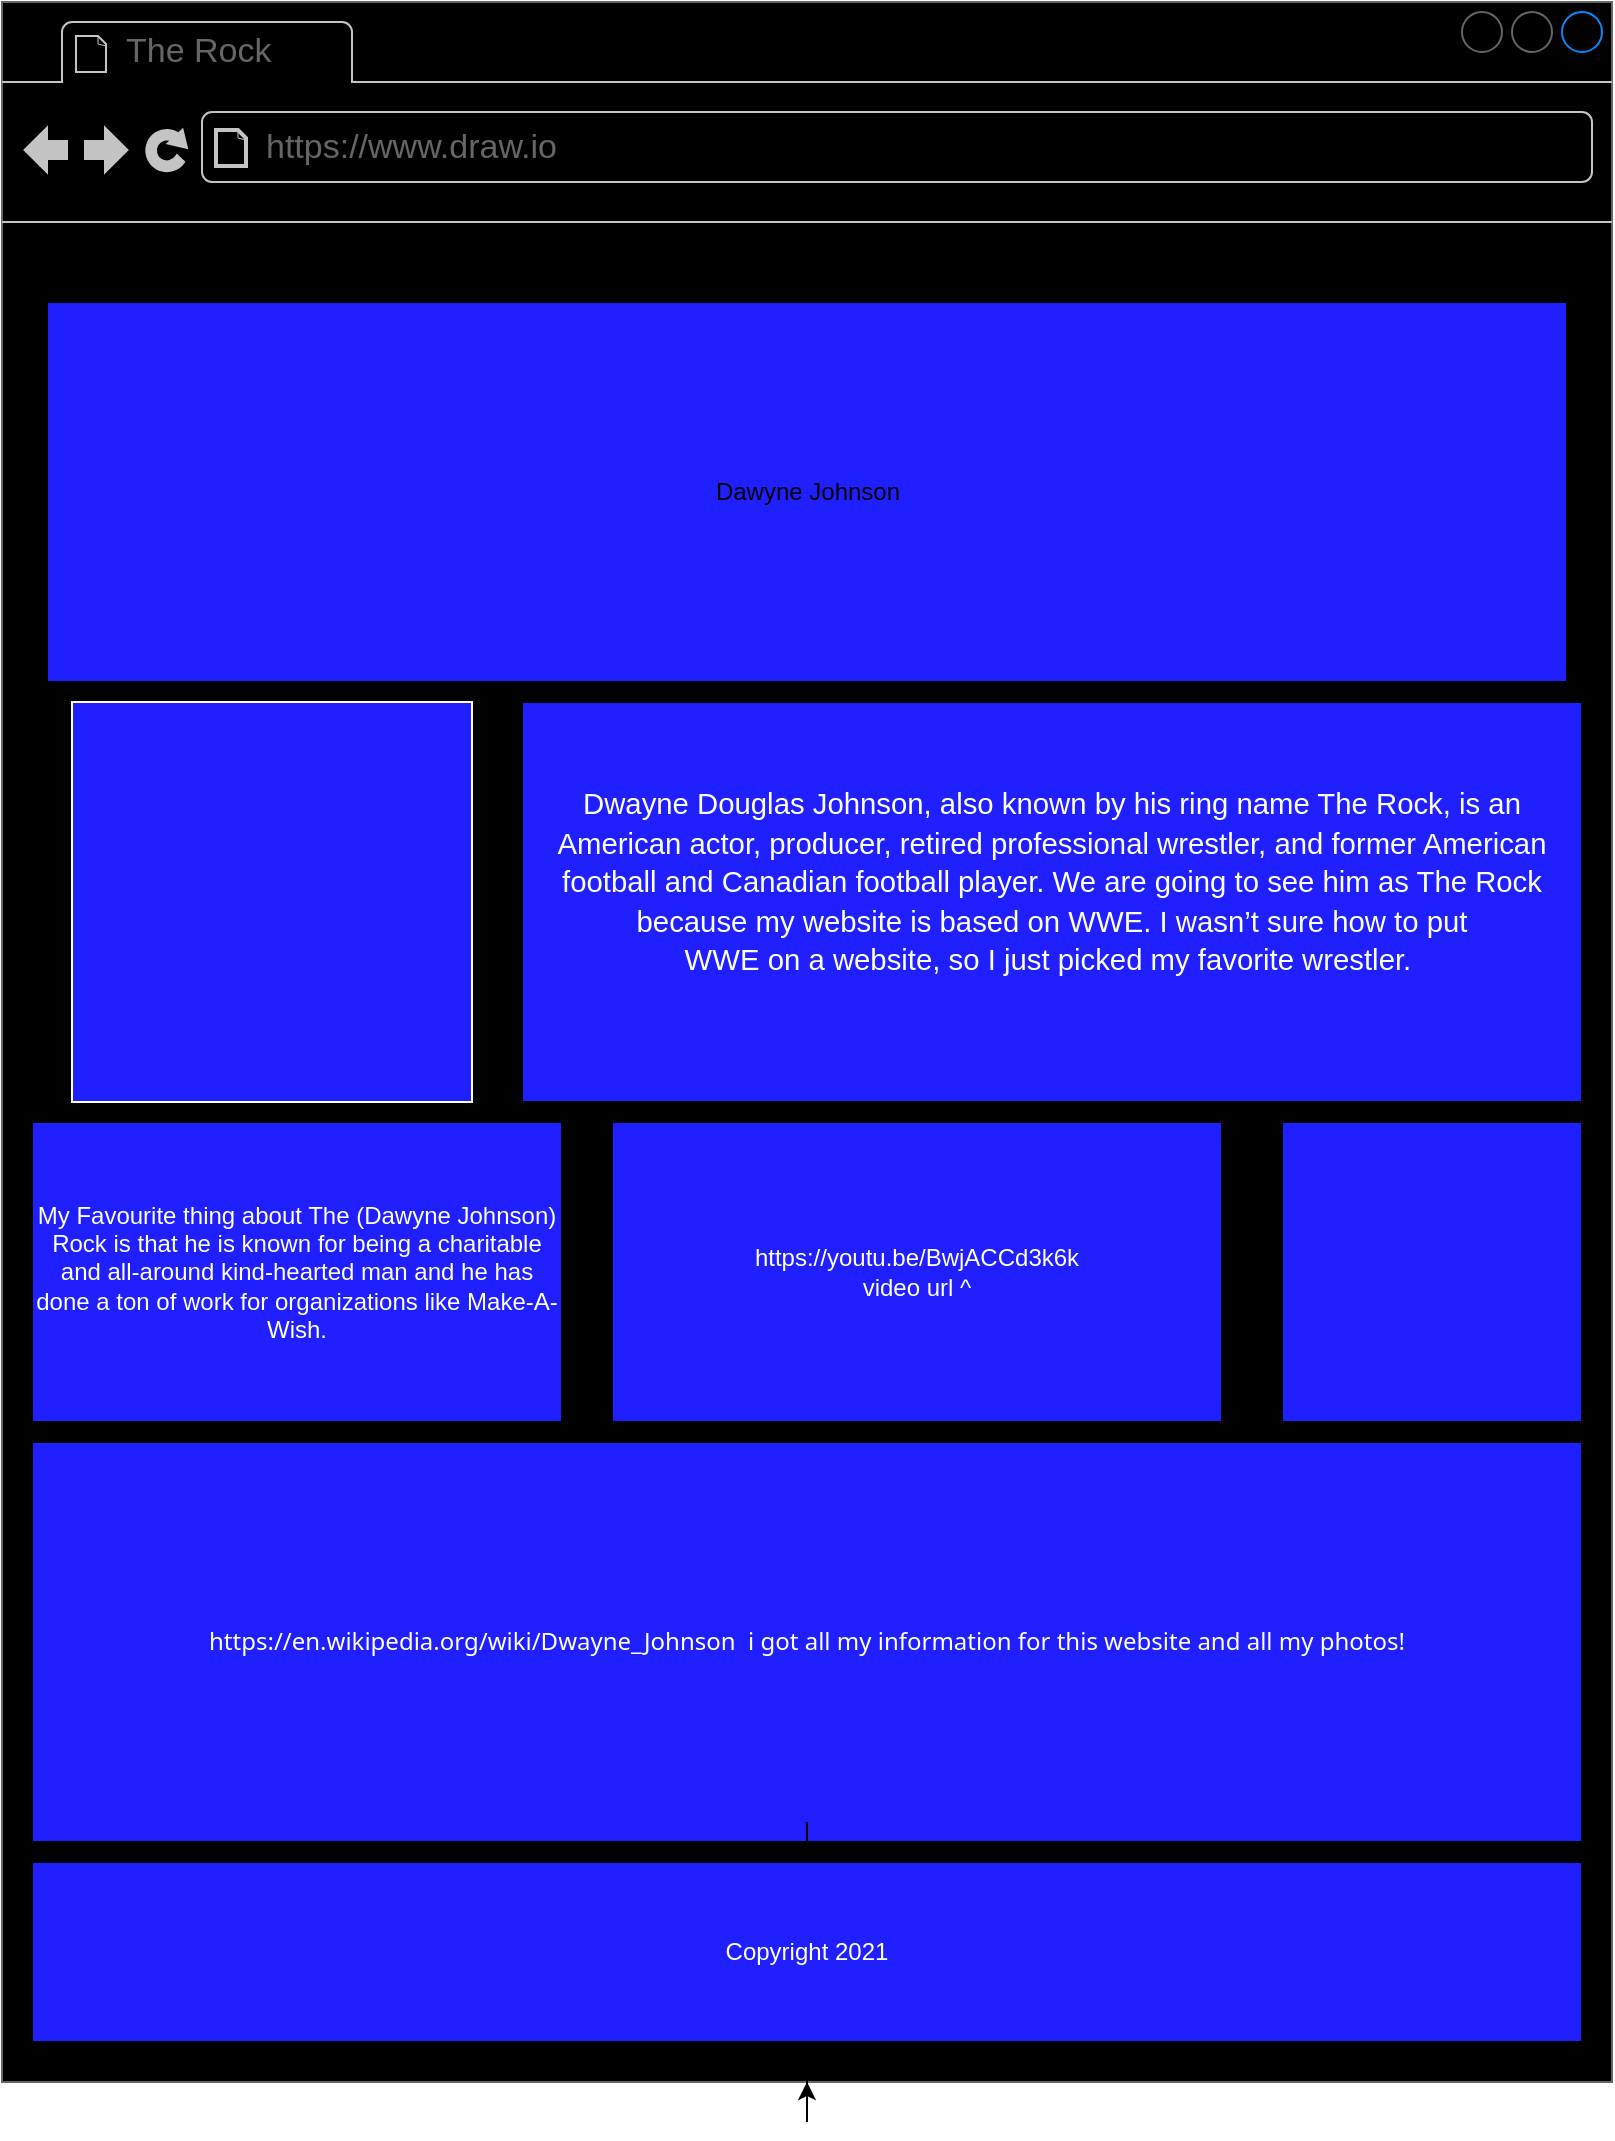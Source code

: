 <mxfile version="14.7.3" type="github">
  <diagram id="vo-hjK1K4j_7D3LPHk43" name="Page-1">
    <mxGraphModel dx="3122" dy="1894" grid="1" gridSize="10" guides="1" tooltips="1" connect="1" arrows="1" fold="1" page="1" pageScale="1" pageWidth="850" pageHeight="1100" math="0" shadow="0">
      <root>
        <mxCell id="0" />
        <mxCell id="1" parent="0" />
        <UserObject label="https://upload.wikimedia.org/wikipedia/commons/thumb/9/9e/Therockaswwfchampion.jpg/170px-Therockaswwfchampion.jpg" link="https://upload.wikimedia.org/wikipedia/commons/thumb/9/9e/Therockaswwfchampion.jpg/170px-Therockaswwfchampion.jpg" id="t8tSUtK5Kmf206RxObDF-2">
          <mxCell style="strokeWidth=1;shadow=0;dashed=0;align=center;html=1;shape=mxgraph.mockup.containers.browserWindow;rSize=0;strokeColor=#666666;strokeColor2=#008cff;strokeColor3=#c4c4c4;mainText=,;recursiveResize=0;fillColor=#000000;" parent="1" vertex="1">
            <mxGeometry x="-1630" y="-1100" width="805" height="1040" as="geometry" />
          </mxCell>
        </UserObject>
        <mxCell id="t8tSUtK5Kmf206RxObDF-3" value="The Rock" style="strokeWidth=1;shadow=0;dashed=0;align=center;html=1;shape=mxgraph.mockup.containers.anchor;fontSize=17;fontColor=#666666;align=left;" parent="t8tSUtK5Kmf206RxObDF-2" vertex="1">
          <mxGeometry x="60" y="12" width="160" height="26" as="geometry" />
        </mxCell>
        <mxCell id="t8tSUtK5Kmf206RxObDF-4" value="https://www.draw.io" style="strokeWidth=1;shadow=0;dashed=0;align=center;html=1;shape=mxgraph.mockup.containers.anchor;rSize=0;fontSize=17;fontColor=#666666;align=left;" parent="t8tSUtK5Kmf206RxObDF-2" vertex="1">
          <mxGeometry x="130" y="60" width="250" height="26" as="geometry" />
        </mxCell>
        <mxCell id="t8tSUtK5Kmf206RxObDF-5" value="&lt;div class=&quot;OutlineElement Ltr  BCX0 SCXW151500705&quot; style=&quot;margin: 0px ; padding: 0px ; overflow: visible ; cursor: text ; clear: both ; position: relative ; direction: ltr ; font-family: &amp;#34;segoe ui&amp;#34; , &amp;#34;segoe ui web&amp;#34; , &amp;#34;arial&amp;#34; , &amp;#34;verdana&amp;#34; , sans-serif&quot;&gt;&lt;p class=&quot;Paragraph SCXW151500705 BCX0&quot; style=&quot;margin: 0px ; padding: 0px ; overflow-wrap: break-word ; vertical-align: baseline&quot;&gt;&lt;span style=&quot;background-color: rgb(31 , 31 , 255)&quot;&gt;&lt;font color=&quot;#ffffff&quot;&gt;&lt;span lang=&quot;EN-US&quot; class=&quot;TextRun SCXW151500705 BCX0&quot; style=&quot;margin: 0px ; padding: 0px ; font-size: 11pt ; line-height: 19.425px ; font-family: &amp;#34;calibri&amp;#34; , &amp;#34;calibri_embeddedfont&amp;#34; , &amp;#34;calibri_msfontservice&amp;#34; , sans-serif&quot;&gt;&lt;span class=&quot;NormalTextRun SCXW151500705 BCX0&quot; style=&quot;margin: 0px ; padding: 0px&quot;&gt;Dwayne Douglas Johnson, also known by his ring name The Rock, is an American actor, producer, retired professional wrestler, and former American football and Canadian football player.&lt;/span&gt;&lt;span class=&quot;NormalTextRun SCXW151500705 BCX0&quot; style=&quot;margin: 0px ; padding: 0px&quot;&gt;&amp;nbsp;We are going to see him as The Rock because my website is based on WWE. I wasn’t sure how to put WWE&lt;/span&gt;&lt;span class=&quot;NormalTextRun SCXW151500705 BCX0&quot; style=&quot;margin: 0px ; padding: 0px&quot;&gt;&amp;nbsp;&lt;/span&gt;&lt;span class=&quot;NormalTextRun SCXW151500705 BCX0&quot; style=&quot;margin: 0px ; padding: 0px&quot;&gt;on&lt;/span&gt;&lt;span class=&quot;NormalTextRun SCXW151500705 BCX0&quot; style=&quot;margin: 0px ; padding: 0px&quot;&gt;&amp;nbsp;a&amp;nbsp;&lt;/span&gt;&lt;span class=&quot;NormalTextRun SCXW151500705 BCX0&quot; style=&quot;margin: 0px ; padding: 0px&quot;&gt;website,&lt;/span&gt;&lt;span class=&quot;NormalTextRun SCXW151500705 BCX0&quot; style=&quot;margin: 0px ; padding: 0px&quot;&gt;&amp;nbsp;so I just picked my favorite wrestler.&lt;/span&gt;&lt;/span&gt;&lt;span class=&quot;EOP SCXW151500705 BCX0&quot; style=&quot;margin: 0px ; padding: 0px ; font-size: 11pt ; line-height: 19.425px ; font-family: &amp;#34;calibri&amp;#34; , &amp;#34;calibri_embeddedfont&amp;#34; , &amp;#34;calibri_msfontservice&amp;#34; , sans-serif&quot;&gt;&amp;nbsp;&lt;/span&gt;&lt;/font&gt;&lt;/span&gt;&lt;/p&gt;&lt;/div&gt;&lt;div class=&quot;OutlineElement Ltr  BCX0 SCXW151500705&quot; style=&quot;margin: 0px ; padding: 0px ; overflow: visible ; cursor: text ; clear: both ; position: relative ; direction: ltr ; font-family: &amp;#34;segoe ui&amp;#34; , &amp;#34;segoe ui web&amp;#34; , &amp;#34;arial&amp;#34; , &amp;#34;verdana&amp;#34; , sans-serif&quot;&gt;&lt;p class=&quot;Paragraph SCXW151500705 BCX0&quot; style=&quot;margin: 0px ; padding: 0px ; overflow-wrap: break-word ; vertical-align: baseline&quot;&gt;&lt;span style=&quot;background-color: rgb(31 , 31 , 255)&quot;&gt;&lt;font color=&quot;#ffffff&quot;&gt;&lt;span lang=&quot;EN-US&quot; class=&quot;TextRun SCXW151500705 BCX0&quot; style=&quot;margin: 0px ; padding: 0px ; font-size: 11pt ; line-height: 19.425px ; font-family: &amp;#34;calibri&amp;#34; , &amp;#34;calibri_embeddedfont&amp;#34; , &amp;#34;calibri_msfontservice&amp;#34; , sans-serif&quot;&gt;&lt;span class=&quot;NormalTextRun SCXW151500705 BCX0&quot; style=&quot;margin: 0px ; padding: 0px&quot;&gt;&lt;/span&gt;&lt;/span&gt;&lt;span class=&quot;EOP SCXW151500705 BCX0&quot; style=&quot;margin: 0px ; padding: 0px ; font-size: 11pt ; line-height: 19.425px ; font-family: &amp;#34;calibri&amp;#34; , &amp;#34;calibri_embeddedfont&amp;#34; , &amp;#34;calibri_msfontservice&amp;#34; , sans-serif&quot;&gt;&amp;nbsp;&lt;/span&gt;&lt;/font&gt;&lt;/span&gt;&lt;/p&gt;&lt;/div&gt;" style="rounded=0;whiteSpace=wrap;html=1;fillColor=#1F1FFF;" parent="t8tSUtK5Kmf206RxObDF-2" vertex="1">
          <mxGeometry x="260" y="350" width="530" height="200" as="geometry" />
        </mxCell>
        <mxCell id="t8tSUtK5Kmf206RxObDF-7" value="&lt;div class=&quot;OutlineElement Ltr  BCX0 SCXW151500705&quot; style=&quot;margin: 0px ; padding: 0px ; overflow: visible ; cursor: text ; clear: both ; position: relative ; direction: ltr&quot;&gt;&lt;p class=&quot;Paragraph SCXW151500705 BCX0&quot; style=&quot;margin: 0px ; padding: 0px ; overflow-wrap: break-word ; vertical-align: baseline&quot;&gt;&lt;font face=&quot;segoe ui, segoe ui web, arial, verdana, sans-serif&quot; color=&quot;#ffffff&quot;&gt;https://en.wikipedia.org/wiki/Dwayne_Johnson&amp;nbsp; i got all my information for this website and all my photos!&lt;/font&gt;&lt;br&gt;&lt;/p&gt;&lt;/div&gt;" style="rounded=0;whiteSpace=wrap;html=1;fillColor=#1F1FFF;" parent="t8tSUtK5Kmf206RxObDF-2" vertex="1">
          <mxGeometry x="15" y="720" width="775" height="200" as="geometry" />
        </mxCell>
        <mxCell id="3WohF5WWOGCnvatZn4Wn-1" style="edgeStyle=orthogonalEdgeStyle;rounded=0;orthogonalLoop=1;jettySize=auto;html=1;" parent="t8tSUtK5Kmf206RxObDF-2" source="t8tSUtK5Kmf206RxObDF-8" target="t8tSUtK5Kmf206RxObDF-2" edge="1">
          <mxGeometry relative="1" as="geometry" />
        </mxCell>
        <mxCell id="t8tSUtK5Kmf206RxObDF-8" value="&lt;font color=&quot;#ffffff&quot;&gt;Copyright 2021&lt;/font&gt;" style="rounded=0;whiteSpace=wrap;html=1;fillColor=#1F1FFF;" parent="t8tSUtK5Kmf206RxObDF-2" vertex="1">
          <mxGeometry x="15" y="930" width="775" height="90" as="geometry" />
        </mxCell>
        <mxCell id="t8tSUtK5Kmf206RxObDF-11" value="" style="whiteSpace=wrap;html=1;aspect=fixed;strokeColor=#FFFFFF;fillColor=#1F1FFF;" parent="t8tSUtK5Kmf206RxObDF-2" vertex="1">
          <mxGeometry x="35" y="350" width="200" height="200" as="geometry" />
        </mxCell>
        <mxCell id="t8tSUtK5Kmf206RxObDF-12" value="Dawyne Johnson" style="rounded=0;whiteSpace=wrap;html=1;fillColor=#1F1FFF;" parent="t8tSUtK5Kmf206RxObDF-2" vertex="1">
          <mxGeometry x="22.5" y="150" width="760" height="190" as="geometry" />
        </mxCell>
        <mxCell id="t8tSUtK5Kmf206RxObDF-20" value="" style="whiteSpace=wrap;html=1;aspect=fixed;fillColor=#1F1FFF;" parent="t8tSUtK5Kmf206RxObDF-2" vertex="1">
          <mxGeometry x="640" y="560" width="150" height="150" as="geometry" />
        </mxCell>
        <mxCell id="t8tSUtK5Kmf206RxObDF-19" value="&lt;font color=&quot;#ffffff&quot;&gt;My Favourite thing about The (Dawyne Johnson) Rock is that he is&lt;span style=&quot;font-family: &amp;#34;arial&amp;#34; , sans-serif ; text-align: left ; background-color: rgb(31 , 31 , 255)&quot;&gt;&lt;font style=&quot;font-size: 12px&quot;&gt;&amp;nbsp;known for being a charitable and all-around kind-hearted man and he has done a ton of work for organizations like Make-A-Wish.&lt;/font&gt;&lt;/span&gt;&lt;/font&gt;" style="rounded=0;whiteSpace=wrap;html=1;fillColor=#1F1FFF;" parent="t8tSUtK5Kmf206RxObDF-2" vertex="1">
          <mxGeometry x="15" y="560" width="265" height="150" as="geometry" />
        </mxCell>
        <mxCell id="t8tSUtK5Kmf206RxObDF-18" value="&lt;font color=&quot;#ffffff&quot;&gt;https://youtu.be/BwjACCd3k6k&lt;br&gt;video url ^&lt;br&gt;&lt;/font&gt;" style="rounded=0;whiteSpace=wrap;html=1;fillColor=#1F1FFF;" parent="t8tSUtK5Kmf206RxObDF-2" vertex="1">
          <mxGeometry x="305" y="560" width="305" height="150" as="geometry" />
        </mxCell>
        <mxCell id="UcaMqV1980R0sg_b0_zj-2" value="" style="shape=image;verticalLabelPosition=bottom;labelBackgroundColor=#ffffff;verticalAlign=top;aspect=fixed;imageAspect=0;image=https://upload.wikimedia.org/wikipedia/commons/thumb/9/9e/Therockaswwfchampion.jpg/170px-Therockaswwfchampion.jpg;" parent="t8tSUtK5Kmf206RxObDF-2" vertex="1">
          <mxGeometry x="653.34" y="561" width="126.66" height="152" as="geometry" />
        </mxCell>
        <mxCell id="UcaMqV1980R0sg_b0_zj-5" value="" style="shape=image;verticalLabelPosition=bottom;labelBackgroundColor=#ffffff;verticalAlign=top;aspect=fixed;imageAspect=0;image=https://upload.wikimedia.org/wikipedia/commons/thumb/4/42/The_ROCK.jpg/170px-The_ROCK.jpg;" parent="t8tSUtK5Kmf206RxObDF-2" vertex="1">
          <mxGeometry x="60" y="350" width="147.19" height="200" as="geometry" />
        </mxCell>
      </root>
    </mxGraphModel>
  </diagram>
</mxfile>
